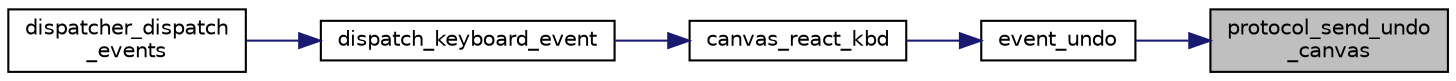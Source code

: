 digraph "protocol_send_undo_canvas"
{
 // LATEX_PDF_SIZE
  edge [fontname="Helvetica",fontsize="10",labelfontname="Helvetica",labelfontsize="10"];
  node [fontname="Helvetica",fontsize="10",shape=record];
  rankdir="RL";
  Node1 [label="protocol_send_undo\l_canvas",height=0.2,width=0.4,color="black", fillcolor="grey75", style="filled", fontcolor="black",tooltip="Sends a message of type MSG_UNDO_CANVAS."];
  Node1 -> Node2 [dir="back",color="midnightblue",fontsize="10",style="solid",fontname="Helvetica"];
  Node2 [label="event_undo",height=0.2,width=0.4,color="black", fillcolor="white", style="filled",URL="$group__dispatcher.html#ga51ba304d71f082904a79be3769ec7ee7",tooltip="Undoes a canvas stroke and notifies the other player."];
  Node2 -> Node3 [dir="back",color="midnightblue",fontsize="10",style="solid",fontname="Helvetica"];
  Node3 [label="canvas_react_kbd",height=0.2,width=0.4,color="black", fillcolor="white", style="filled",URL="$group__canvas.html#ga8ad75f7f8cd0333e14d51a533da88883",tooltip="Updates the canvas according to a keyboard event."];
  Node3 -> Node4 [dir="back",color="midnightblue",fontsize="10",style="solid",fontname="Helvetica"];
  Node4 [label="dispatch_keyboard_event",height=0.2,width=0.4,color="black", fillcolor="white", style="filled",URL="$group__dispatcher.html#gaeefd35acea05833fa9d829f99e2ed6ca",tooltip="Dispatches a keyboard event."];
  Node4 -> Node5 [dir="back",color="midnightblue",fontsize="10",style="solid",fontname="Helvetica"];
  Node5 [label="dispatcher_dispatch\l_events",height=0.2,width=0.4,color="black", fillcolor="white", style="filled",URL="$group__dispatcher.html#ga72c911173e2af4fbf960584448f83d8b",tooltip="Dispatches all events currently in the event queue."];
}
